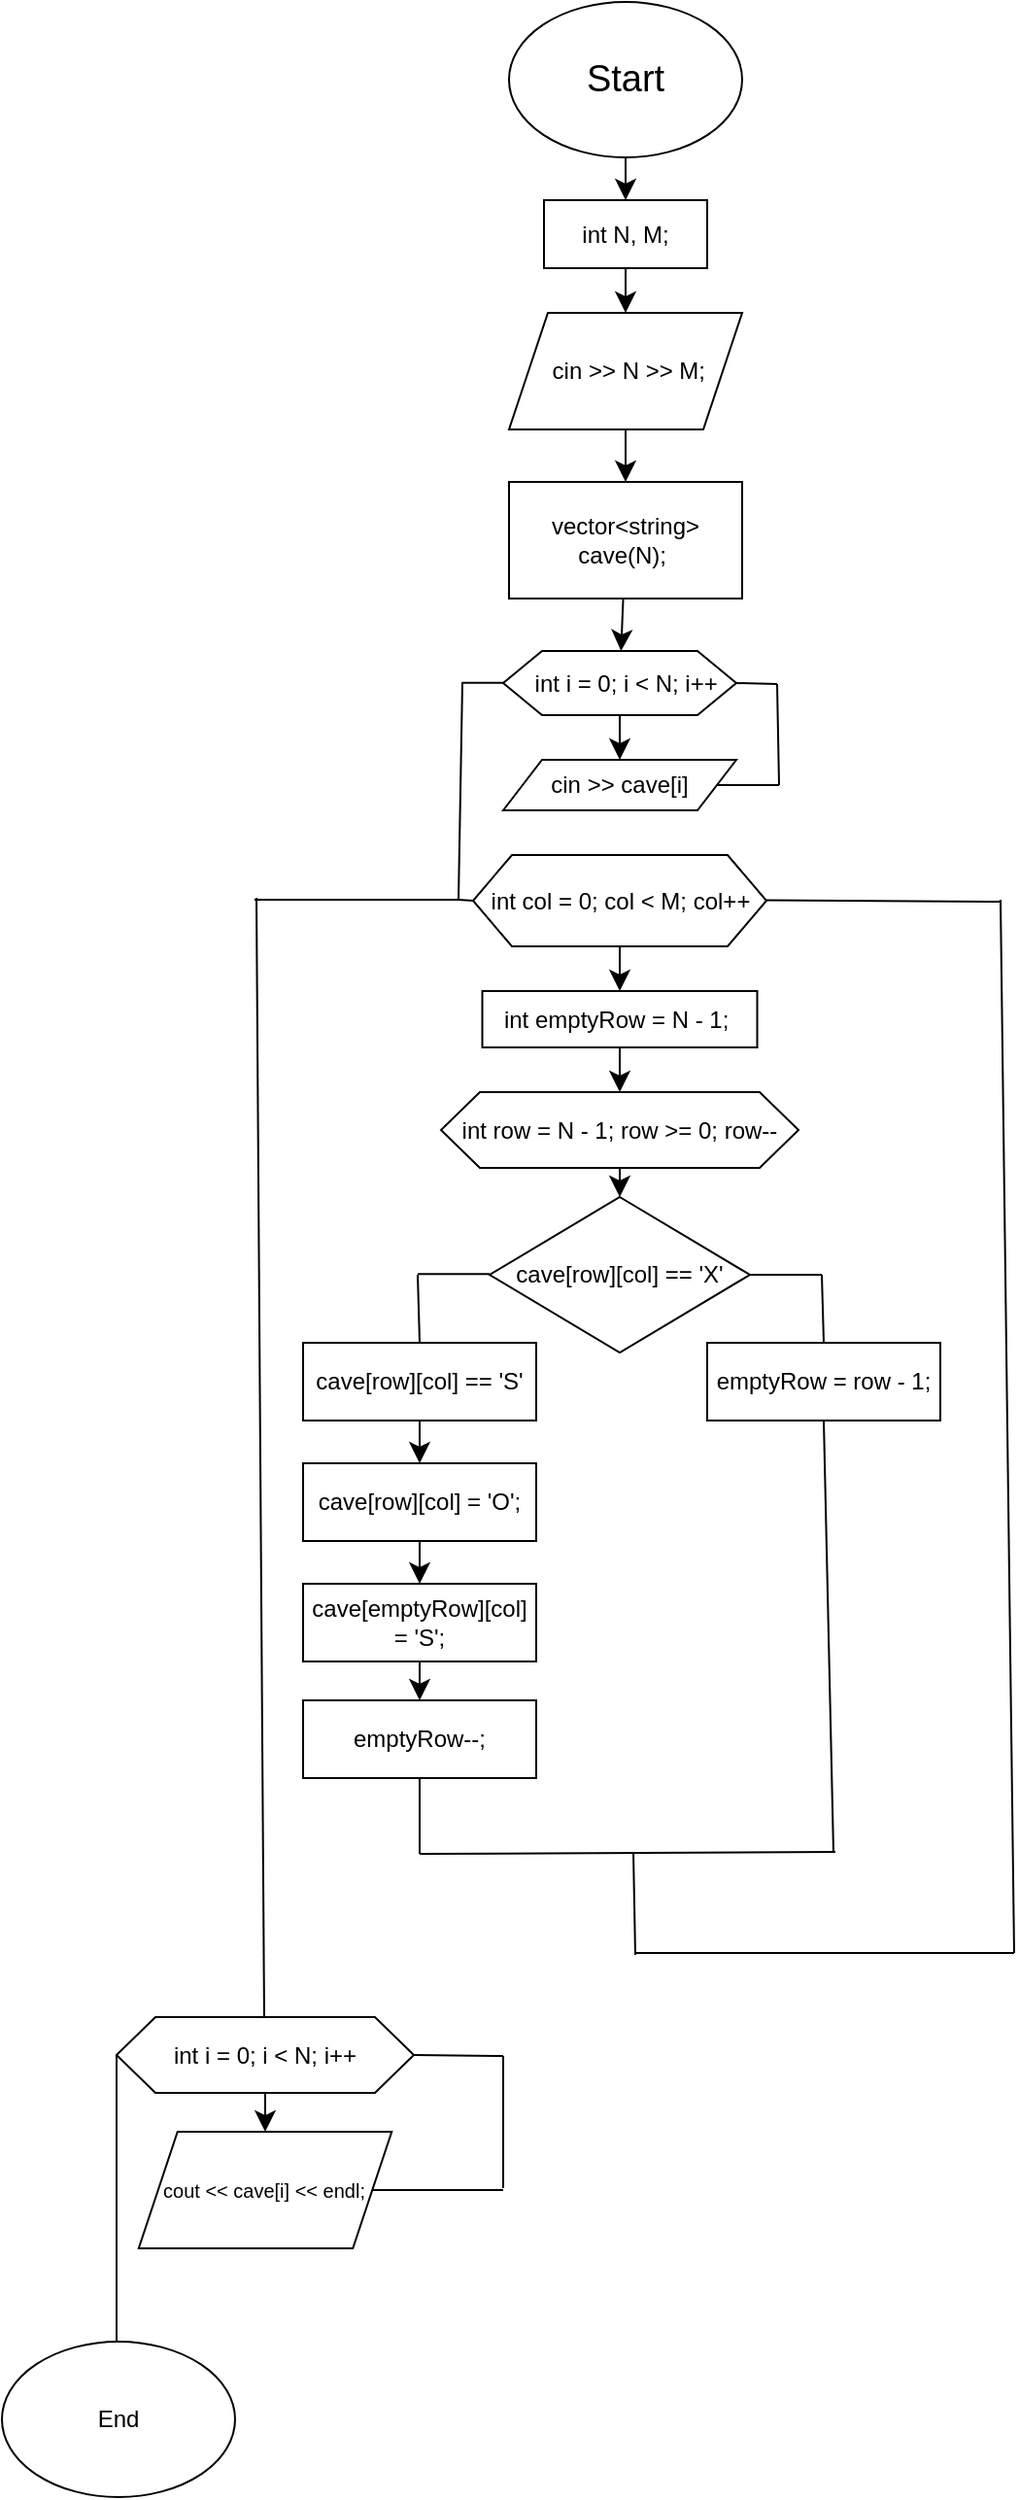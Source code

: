 <mxfile version="24.9.3">
  <diagram name="Сторінка-1" id="kmvbzxaCPrRY4nU9m0ex">
    <mxGraphModel dx="2552" dy="1452" grid="0" gridSize="10" guides="1" tooltips="1" connect="1" arrows="1" fold="1" page="0" pageScale="1" pageWidth="827" pageHeight="1169" math="0" shadow="0">
      <root>
        <mxCell id="0" />
        <mxCell id="1" parent="0" />
        <mxCell id="mWkEnZMsEJqkS9hncbOy-4" value="" style="edgeStyle=none;curved=1;rounded=0;orthogonalLoop=1;jettySize=auto;html=1;fontSize=12;startSize=8;endSize=8;" edge="1" parent="1" source="mWkEnZMsEJqkS9hncbOy-1" target="mWkEnZMsEJqkS9hncbOy-3">
          <mxGeometry relative="1" as="geometry" />
        </mxCell>
        <mxCell id="mWkEnZMsEJqkS9hncbOy-1" value="&lt;font style=&quot;font-size: 19px;&quot;&gt;Start&lt;/font&gt;" style="ellipse;whiteSpace=wrap;html=1;" vertex="1" parent="1">
          <mxGeometry x="166" y="66" width="120" height="80" as="geometry" />
        </mxCell>
        <mxCell id="mWkEnZMsEJqkS9hncbOy-6" value="" style="edgeStyle=none;curved=1;rounded=0;orthogonalLoop=1;jettySize=auto;html=1;fontSize=12;startSize=8;endSize=8;" edge="1" parent="1" source="mWkEnZMsEJqkS9hncbOy-3" target="mWkEnZMsEJqkS9hncbOy-5">
          <mxGeometry relative="1" as="geometry" />
        </mxCell>
        <mxCell id="mWkEnZMsEJqkS9hncbOy-3" value="int N, M;" style="whiteSpace=wrap;html=1;" vertex="1" parent="1">
          <mxGeometry x="184" y="168" width="84" height="35" as="geometry" />
        </mxCell>
        <mxCell id="mWkEnZMsEJqkS9hncbOy-8" value="" style="edgeStyle=none;curved=1;rounded=0;orthogonalLoop=1;jettySize=auto;html=1;fontSize=12;startSize=8;endSize=8;" edge="1" parent="1" source="mWkEnZMsEJqkS9hncbOy-5" target="mWkEnZMsEJqkS9hncbOy-7">
          <mxGeometry relative="1" as="geometry" />
        </mxCell>
        <mxCell id="mWkEnZMsEJqkS9hncbOy-5" value="&amp;nbsp;cin &amp;gt;&amp;gt; N &amp;gt;&amp;gt; M;" style="shape=parallelogram;perimeter=parallelogramPerimeter;whiteSpace=wrap;html=1;fixedSize=1;" vertex="1" parent="1">
          <mxGeometry x="166" y="226" width="120" height="60" as="geometry" />
        </mxCell>
        <mxCell id="mWkEnZMsEJqkS9hncbOy-10" value="" style="edgeStyle=none;curved=1;rounded=0;orthogonalLoop=1;jettySize=auto;html=1;fontSize=12;startSize=8;endSize=8;" edge="1" parent="1" source="mWkEnZMsEJqkS9hncbOy-7" target="mWkEnZMsEJqkS9hncbOy-9">
          <mxGeometry relative="1" as="geometry" />
        </mxCell>
        <mxCell id="mWkEnZMsEJqkS9hncbOy-7" value="vector&amp;lt;string&amp;gt; cave(N);&amp;nbsp;" style="whiteSpace=wrap;html=1;" vertex="1" parent="1">
          <mxGeometry x="166" y="313" width="120" height="60" as="geometry" />
        </mxCell>
        <mxCell id="mWkEnZMsEJqkS9hncbOy-12" value="" style="edgeStyle=none;curved=1;rounded=0;orthogonalLoop=1;jettySize=auto;html=1;fontSize=12;startSize=8;endSize=8;" edge="1" parent="1" source="mWkEnZMsEJqkS9hncbOy-9" target="mWkEnZMsEJqkS9hncbOy-11">
          <mxGeometry relative="1" as="geometry" />
        </mxCell>
        <mxCell id="mWkEnZMsEJqkS9hncbOy-9" value="&amp;nbsp; int i = 0; i &amp;lt; N; i++" style="shape=hexagon;perimeter=hexagonPerimeter2;whiteSpace=wrap;html=1;fixedSize=1;" vertex="1" parent="1">
          <mxGeometry x="163" y="400" width="120" height="33" as="geometry" />
        </mxCell>
        <mxCell id="mWkEnZMsEJqkS9hncbOy-11" value="cin &amp;gt;&amp;gt; cave[i]" style="shape=parallelogram;perimeter=parallelogramPerimeter;whiteSpace=wrap;html=1;fixedSize=1;" vertex="1" parent="1">
          <mxGeometry x="163" y="456" width="120" height="26" as="geometry" />
        </mxCell>
        <mxCell id="mWkEnZMsEJqkS9hncbOy-13" value="" style="endArrow=none;html=1;rounded=0;fontSize=12;startSize=8;endSize=8;curved=1;entryX=1;entryY=0.5;entryDx=0;entryDy=0;" edge="1" parent="1" target="mWkEnZMsEJqkS9hncbOy-11">
          <mxGeometry width="50" height="50" relative="1" as="geometry">
            <mxPoint x="305" y="469" as="sourcePoint" />
            <mxPoint x="225" y="415" as="targetPoint" />
          </mxGeometry>
        </mxCell>
        <mxCell id="mWkEnZMsEJqkS9hncbOy-14" value="" style="endArrow=none;html=1;rounded=0;fontSize=12;startSize=8;endSize=8;curved=1;" edge="1" parent="1">
          <mxGeometry width="50" height="50" relative="1" as="geometry">
            <mxPoint x="304" y="417" as="sourcePoint" />
            <mxPoint x="305" y="469" as="targetPoint" />
          </mxGeometry>
        </mxCell>
        <mxCell id="mWkEnZMsEJqkS9hncbOy-15" value="" style="endArrow=none;html=1;rounded=0;fontSize=12;startSize=8;endSize=8;curved=1;exitX=1;exitY=0.5;exitDx=0;exitDy=0;" edge="1" parent="1" source="mWkEnZMsEJqkS9hncbOy-9">
          <mxGeometry width="50" height="50" relative="1" as="geometry">
            <mxPoint x="317" y="426" as="sourcePoint" />
            <mxPoint x="304" y="417" as="targetPoint" />
          </mxGeometry>
        </mxCell>
        <mxCell id="mWkEnZMsEJqkS9hncbOy-19" value="" style="edgeStyle=none;curved=1;rounded=0;orthogonalLoop=1;jettySize=auto;html=1;fontSize=12;startSize=8;endSize=8;" edge="1" parent="1" source="mWkEnZMsEJqkS9hncbOy-16" target="mWkEnZMsEJqkS9hncbOy-18">
          <mxGeometry relative="1" as="geometry" />
        </mxCell>
        <mxCell id="mWkEnZMsEJqkS9hncbOy-16" value="int col = 0; col &amp;lt; M; col++" style="shape=hexagon;perimeter=hexagonPerimeter2;whiteSpace=wrap;html=1;fixedSize=1;" vertex="1" parent="1">
          <mxGeometry x="147.5" y="505" width="151" height="47" as="geometry" />
        </mxCell>
        <mxCell id="mWkEnZMsEJqkS9hncbOy-21" value="" style="edgeStyle=none;curved=1;rounded=0;orthogonalLoop=1;jettySize=auto;html=1;fontSize=12;startSize=8;endSize=8;" edge="1" parent="1" source="mWkEnZMsEJqkS9hncbOy-18" target="mWkEnZMsEJqkS9hncbOy-20">
          <mxGeometry relative="1" as="geometry" />
        </mxCell>
        <mxCell id="mWkEnZMsEJqkS9hncbOy-18" value="int emptyRow = N - 1;&amp;nbsp;" style="whiteSpace=wrap;html=1;" vertex="1" parent="1">
          <mxGeometry x="152.25" y="575" width="141.5" height="29" as="geometry" />
        </mxCell>
        <mxCell id="mWkEnZMsEJqkS9hncbOy-30" value="" style="edgeStyle=none;curved=1;rounded=0;orthogonalLoop=1;jettySize=auto;html=1;fontSize=12;startSize=8;endSize=8;" edge="1" parent="1" source="mWkEnZMsEJqkS9hncbOy-20" target="mWkEnZMsEJqkS9hncbOy-29">
          <mxGeometry relative="1" as="geometry" />
        </mxCell>
        <mxCell id="mWkEnZMsEJqkS9hncbOy-20" value="int row = N - 1; row &amp;gt;= 0; row--" style="shape=hexagon;perimeter=hexagonPerimeter2;whiteSpace=wrap;html=1;fixedSize=1;" vertex="1" parent="1">
          <mxGeometry x="131" y="627" width="184" height="39" as="geometry" />
        </mxCell>
        <mxCell id="mWkEnZMsEJqkS9hncbOy-26" value="" style="endArrow=none;html=1;rounded=0;fontSize=12;startSize=8;endSize=8;curved=1;exitX=1;exitY=0.5;exitDx=0;exitDy=0;" edge="1" parent="1">
          <mxGeometry width="50" height="50" relative="1" as="geometry">
            <mxPoint x="142" y="416.37" as="sourcePoint" />
            <mxPoint x="163" y="416.37" as="targetPoint" />
          </mxGeometry>
        </mxCell>
        <mxCell id="mWkEnZMsEJqkS9hncbOy-27" value="" style="endArrow=none;html=1;rounded=0;fontSize=12;startSize=8;endSize=8;curved=1;" edge="1" parent="1">
          <mxGeometry width="50" height="50" relative="1" as="geometry">
            <mxPoint x="140" y="528" as="sourcePoint" />
            <mxPoint x="142" y="416" as="targetPoint" />
          </mxGeometry>
        </mxCell>
        <mxCell id="mWkEnZMsEJqkS9hncbOy-28" value="" style="endArrow=none;html=1;rounded=0;fontSize=12;startSize=8;endSize=8;curved=1;exitX=0;exitY=0.5;exitDx=0;exitDy=0;" edge="1" parent="1" source="mWkEnZMsEJqkS9hncbOy-16">
          <mxGeometry width="50" height="50" relative="1" as="geometry">
            <mxPoint x="145" y="573" as="sourcePoint" />
            <mxPoint x="140" y="528" as="targetPoint" />
          </mxGeometry>
        </mxCell>
        <mxCell id="mWkEnZMsEJqkS9hncbOy-29" value="cave[row][col] == &#39;X&#39;" style="rhombus;whiteSpace=wrap;html=1;" vertex="1" parent="1">
          <mxGeometry x="156" y="681" width="134" height="80" as="geometry" />
        </mxCell>
        <mxCell id="mWkEnZMsEJqkS9hncbOy-31" value="" style="endArrow=none;html=1;rounded=0;fontSize=12;startSize=8;endSize=8;curved=1;entryX=1;entryY=0.5;entryDx=0;entryDy=0;" edge="1" parent="1" target="mWkEnZMsEJqkS9hncbOy-29">
          <mxGeometry width="50" height="50" relative="1" as="geometry">
            <mxPoint x="327" y="721" as="sourcePoint" />
            <mxPoint x="244" y="681" as="targetPoint" />
          </mxGeometry>
        </mxCell>
        <mxCell id="mWkEnZMsEJqkS9hncbOy-32" value="emptyRow = row - 1;" style="rounded=0;whiteSpace=wrap;html=1;" vertex="1" parent="1">
          <mxGeometry x="268" y="756" width="120" height="40" as="geometry" />
        </mxCell>
        <mxCell id="mWkEnZMsEJqkS9hncbOy-33" value="" style="endArrow=none;html=1;rounded=0;fontSize=12;startSize=8;endSize=8;curved=1;exitX=0.5;exitY=0;exitDx=0;exitDy=0;" edge="1" parent="1" source="mWkEnZMsEJqkS9hncbOy-32">
          <mxGeometry width="50" height="50" relative="1" as="geometry">
            <mxPoint x="260" y="731" as="sourcePoint" />
            <mxPoint x="327" y="721" as="targetPoint" />
          </mxGeometry>
        </mxCell>
        <mxCell id="mWkEnZMsEJqkS9hncbOy-34" value="" style="endArrow=none;html=1;rounded=0;fontSize=12;startSize=8;endSize=8;curved=1;entryX=1;entryY=0.5;entryDx=0;entryDy=0;" edge="1" parent="1">
          <mxGeometry width="50" height="50" relative="1" as="geometry">
            <mxPoint x="156" y="720.68" as="sourcePoint" />
            <mxPoint x="119" y="720.68" as="targetPoint" />
          </mxGeometry>
        </mxCell>
        <mxCell id="mWkEnZMsEJqkS9hncbOy-39" value="" style="edgeStyle=none;curved=1;rounded=0;orthogonalLoop=1;jettySize=auto;html=1;fontSize=12;startSize=8;endSize=8;" edge="1" parent="1" source="mWkEnZMsEJqkS9hncbOy-36" target="mWkEnZMsEJqkS9hncbOy-38">
          <mxGeometry relative="1" as="geometry" />
        </mxCell>
        <mxCell id="mWkEnZMsEJqkS9hncbOy-36" value="cave[row][col] == &#39;S&#39;" style="rounded=0;whiteSpace=wrap;html=1;" vertex="1" parent="1">
          <mxGeometry x="60" y="756" width="120" height="40" as="geometry" />
        </mxCell>
        <mxCell id="mWkEnZMsEJqkS9hncbOy-37" value="" style="endArrow=none;html=1;rounded=0;fontSize=12;startSize=8;endSize=8;curved=1;exitX=0.5;exitY=0;exitDx=0;exitDy=0;" edge="1" parent="1" source="mWkEnZMsEJqkS9hncbOy-36">
          <mxGeometry width="50" height="50" relative="1" as="geometry">
            <mxPoint x="52" y="731" as="sourcePoint" />
            <mxPoint x="119" y="721" as="targetPoint" />
          </mxGeometry>
        </mxCell>
        <mxCell id="mWkEnZMsEJqkS9hncbOy-41" value="" style="edgeStyle=none;curved=1;rounded=0;orthogonalLoop=1;jettySize=auto;html=1;fontSize=12;startSize=8;endSize=8;" edge="1" parent="1" source="mWkEnZMsEJqkS9hncbOy-38" target="mWkEnZMsEJqkS9hncbOy-40">
          <mxGeometry relative="1" as="geometry" />
        </mxCell>
        <mxCell id="mWkEnZMsEJqkS9hncbOy-38" value="cave[row][col] = &#39;O&#39;;" style="rounded=0;whiteSpace=wrap;html=1;" vertex="1" parent="1">
          <mxGeometry x="60" y="818" width="120" height="40" as="geometry" />
        </mxCell>
        <mxCell id="mWkEnZMsEJqkS9hncbOy-43" value="" style="edgeStyle=none;curved=1;rounded=0;orthogonalLoop=1;jettySize=auto;html=1;fontSize=12;startSize=8;endSize=8;" edge="1" parent="1" source="mWkEnZMsEJqkS9hncbOy-40" target="mWkEnZMsEJqkS9hncbOy-42">
          <mxGeometry relative="1" as="geometry" />
        </mxCell>
        <mxCell id="mWkEnZMsEJqkS9hncbOy-40" value="cave[emptyRow][col] = &#39;S&#39;;" style="rounded=0;whiteSpace=wrap;html=1;" vertex="1" parent="1">
          <mxGeometry x="60" y="880" width="120" height="40" as="geometry" />
        </mxCell>
        <mxCell id="mWkEnZMsEJqkS9hncbOy-42" value="emptyRow--;" style="rounded=0;whiteSpace=wrap;html=1;" vertex="1" parent="1">
          <mxGeometry x="60" y="940" width="120" height="40" as="geometry" />
        </mxCell>
        <mxCell id="mWkEnZMsEJqkS9hncbOy-44" value="" style="endArrow=none;html=1;rounded=0;fontSize=12;startSize=8;endSize=8;curved=1;entryX=0.5;entryY=1;entryDx=0;entryDy=0;" edge="1" parent="1" target="mWkEnZMsEJqkS9hncbOy-32">
          <mxGeometry width="50" height="50" relative="1" as="geometry">
            <mxPoint x="333" y="1018" as="sourcePoint" />
            <mxPoint x="259" y="901" as="targetPoint" />
          </mxGeometry>
        </mxCell>
        <mxCell id="mWkEnZMsEJqkS9hncbOy-45" value="" style="endArrow=none;html=1;rounded=0;fontSize=12;startSize=8;endSize=8;curved=1;entryX=0.5;entryY=1;entryDx=0;entryDy=0;" edge="1" parent="1" target="mWkEnZMsEJqkS9hncbOy-42">
          <mxGeometry width="50" height="50" relative="1" as="geometry">
            <mxPoint x="120" y="1019" as="sourcePoint" />
            <mxPoint x="259" y="880" as="targetPoint" />
          </mxGeometry>
        </mxCell>
        <mxCell id="mWkEnZMsEJqkS9hncbOy-46" value="" style="endArrow=none;html=1;rounded=0;fontSize=12;startSize=8;endSize=8;curved=1;" edge="1" parent="1">
          <mxGeometry width="50" height="50" relative="1" as="geometry">
            <mxPoint x="334" y="1018" as="sourcePoint" />
            <mxPoint x="120" y="1019" as="targetPoint" />
          </mxGeometry>
        </mxCell>
        <mxCell id="mWkEnZMsEJqkS9hncbOy-47" value="" style="endArrow=none;html=1;rounded=0;fontSize=12;startSize=8;endSize=8;curved=1;" edge="1" parent="1">
          <mxGeometry width="50" height="50" relative="1" as="geometry">
            <mxPoint x="231" y="1071" as="sourcePoint" />
            <mxPoint x="230" y="1018" as="targetPoint" />
          </mxGeometry>
        </mxCell>
        <mxCell id="mWkEnZMsEJqkS9hncbOy-48" value="" style="endArrow=none;html=1;rounded=0;fontSize=12;startSize=8;endSize=8;curved=1;" edge="1" parent="1">
          <mxGeometry width="50" height="50" relative="1" as="geometry">
            <mxPoint x="231" y="1070" as="sourcePoint" />
            <mxPoint x="426" y="1070" as="targetPoint" />
          </mxGeometry>
        </mxCell>
        <mxCell id="mWkEnZMsEJqkS9hncbOy-49" value="" style="endArrow=none;html=1;rounded=0;fontSize=12;startSize=8;endSize=8;curved=1;" edge="1" parent="1">
          <mxGeometry width="50" height="50" relative="1" as="geometry">
            <mxPoint x="419" y="528" as="sourcePoint" />
            <mxPoint x="426" y="1070" as="targetPoint" />
          </mxGeometry>
        </mxCell>
        <mxCell id="mWkEnZMsEJqkS9hncbOy-50" value="" style="endArrow=none;html=1;rounded=0;fontSize=12;startSize=8;endSize=8;curved=1;entryX=1;entryY=0.5;entryDx=0;entryDy=0;" edge="1" parent="1">
          <mxGeometry width="50" height="50" relative="1" as="geometry">
            <mxPoint x="419" y="529" as="sourcePoint" />
            <mxPoint x="298.5" y="528.22" as="targetPoint" />
          </mxGeometry>
        </mxCell>
        <mxCell id="mWkEnZMsEJqkS9hncbOy-51" value="" style="endArrow=none;html=1;rounded=0;fontSize=12;startSize=8;endSize=8;curved=1;" edge="1" parent="1">
          <mxGeometry width="50" height="50" relative="1" as="geometry">
            <mxPoint x="35" y="528" as="sourcePoint" />
            <mxPoint x="140" y="528" as="targetPoint" />
          </mxGeometry>
        </mxCell>
        <mxCell id="mWkEnZMsEJqkS9hncbOy-52" value="" style="endArrow=none;html=1;rounded=0;fontSize=12;startSize=8;endSize=8;curved=1;" edge="1" parent="1">
          <mxGeometry width="50" height="50" relative="1" as="geometry">
            <mxPoint x="40" y="1104" as="sourcePoint" />
            <mxPoint x="36" y="527" as="targetPoint" />
          </mxGeometry>
        </mxCell>
        <mxCell id="mWkEnZMsEJqkS9hncbOy-56" value="" style="edgeStyle=none;curved=1;rounded=0;orthogonalLoop=1;jettySize=auto;html=1;fontSize=12;startSize=8;endSize=8;" edge="1" parent="1" source="mWkEnZMsEJqkS9hncbOy-54" target="mWkEnZMsEJqkS9hncbOy-55">
          <mxGeometry relative="1" as="geometry" />
        </mxCell>
        <mxCell id="mWkEnZMsEJqkS9hncbOy-54" value="int i = 0; i &amp;lt; N; i++" style="shape=hexagon;perimeter=hexagonPerimeter2;whiteSpace=wrap;html=1;fixedSize=1;" vertex="1" parent="1">
          <mxGeometry x="-36" y="1103" width="153" height="39" as="geometry" />
        </mxCell>
        <mxCell id="mWkEnZMsEJqkS9hncbOy-55" value="&lt;font style=&quot;font-size: 10px;&quot;&gt;cout &amp;lt;&amp;lt; cave[i] &amp;lt;&amp;lt; endl;&lt;/font&gt;" style="shape=parallelogram;perimeter=parallelogramPerimeter;whiteSpace=wrap;html=1;fixedSize=1;" vertex="1" parent="1">
          <mxGeometry x="-24.62" y="1162" width="130.25" height="60" as="geometry" />
        </mxCell>
        <mxCell id="mWkEnZMsEJqkS9hncbOy-57" value="" style="endArrow=none;html=1;rounded=0;fontSize=12;startSize=8;endSize=8;curved=1;entryX=1;entryY=0.5;entryDx=0;entryDy=0;" edge="1" parent="1" target="mWkEnZMsEJqkS9hncbOy-55">
          <mxGeometry width="50" height="50" relative="1" as="geometry">
            <mxPoint x="163" y="1192" as="sourcePoint" />
            <mxPoint x="96" y="1180" as="targetPoint" />
          </mxGeometry>
        </mxCell>
        <mxCell id="mWkEnZMsEJqkS9hncbOy-58" value="" style="endArrow=none;html=1;rounded=0;fontSize=12;startSize=8;endSize=8;curved=1;" edge="1" parent="1">
          <mxGeometry width="50" height="50" relative="1" as="geometry">
            <mxPoint x="163" y="1191" as="sourcePoint" />
            <mxPoint x="163" y="1123" as="targetPoint" />
          </mxGeometry>
        </mxCell>
        <mxCell id="mWkEnZMsEJqkS9hncbOy-59" value="" style="endArrow=none;html=1;rounded=0;fontSize=12;startSize=8;endSize=8;curved=1;entryX=1;entryY=0.5;entryDx=0;entryDy=0;" edge="1" parent="1" target="mWkEnZMsEJqkS9hncbOy-54">
          <mxGeometry width="50" height="50" relative="1" as="geometry">
            <mxPoint x="163" y="1123" as="sourcePoint" />
            <mxPoint x="138" y="1120" as="targetPoint" />
          </mxGeometry>
        </mxCell>
        <mxCell id="mWkEnZMsEJqkS9hncbOy-60" value="" style="endArrow=none;html=1;rounded=0;fontSize=12;startSize=8;endSize=8;curved=1;entryX=0;entryY=0.5;entryDx=0;entryDy=0;" edge="1" parent="1" target="mWkEnZMsEJqkS9hncbOy-54">
          <mxGeometry width="50" height="50" relative="1" as="geometry">
            <mxPoint x="-36" y="1291" as="sourcePoint" />
            <mxPoint x="120" y="1160" as="targetPoint" />
          </mxGeometry>
        </mxCell>
        <mxCell id="mWkEnZMsEJqkS9hncbOy-61" value="End" style="ellipse;whiteSpace=wrap;html=1;" vertex="1" parent="1">
          <mxGeometry x="-95" y="1270" width="120" height="80" as="geometry" />
        </mxCell>
      </root>
    </mxGraphModel>
  </diagram>
</mxfile>
